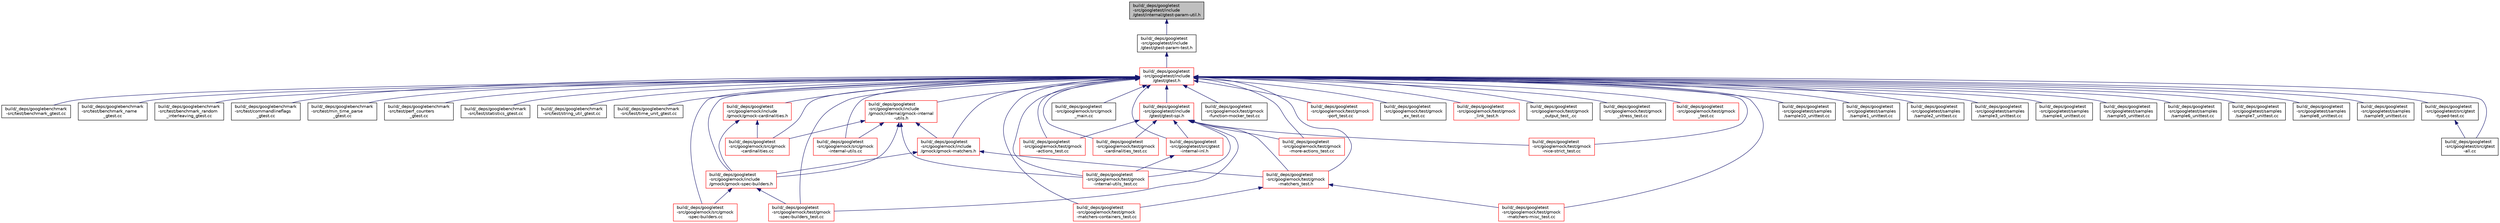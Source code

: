digraph "build/_deps/googletest-src/googletest/include/gtest/internal/gtest-param-util.h"
{
 // LATEX_PDF_SIZE
  edge [fontname="Helvetica",fontsize="10",labelfontname="Helvetica",labelfontsize="10"];
  node [fontname="Helvetica",fontsize="10",shape=record];
  Node1 [label="build/_deps/googletest\l-src/googletest/include\l/gtest/internal/gtest-param-util.h",height=0.2,width=0.4,color="black", fillcolor="grey75", style="filled", fontcolor="black",tooltip=" "];
  Node1 -> Node2 [dir="back",color="midnightblue",fontsize="10",style="solid"];
  Node2 [label="build/_deps/googletest\l-src/googletest/include\l/gtest/gtest-param-test.h",height=0.2,width=0.4,color="black", fillcolor="white", style="filled",URL="$gtest-param-test_8h.html",tooltip=" "];
  Node2 -> Node3 [dir="back",color="midnightblue",fontsize="10",style="solid"];
  Node3 [label="build/_deps/googletest\l-src/googletest/include\l/gtest/gtest.h",height=0.2,width=0.4,color="red", fillcolor="white", style="filled",URL="$gtest_8h.html",tooltip=" "];
  Node3 -> Node4 [dir="back",color="midnightblue",fontsize="10",style="solid"];
  Node4 [label="build/_deps/googlebenchmark\l-src/test/benchmark_gtest.cc",height=0.2,width=0.4,color="black", fillcolor="white", style="filled",URL="$benchmark__gtest_8cc.html",tooltip=" "];
  Node3 -> Node5 [dir="back",color="midnightblue",fontsize="10",style="solid"];
  Node5 [label="build/_deps/googlebenchmark\l-src/test/benchmark_name\l_gtest.cc",height=0.2,width=0.4,color="black", fillcolor="white", style="filled",URL="$benchmark__name__gtest_8cc.html",tooltip=" "];
  Node3 -> Node6 [dir="back",color="midnightblue",fontsize="10",style="solid"];
  Node6 [label="build/_deps/googlebenchmark\l-src/test/benchmark_random\l_interleaving_gtest.cc",height=0.2,width=0.4,color="black", fillcolor="white", style="filled",URL="$benchmark__random__interleaving__gtest_8cc.html",tooltip=" "];
  Node3 -> Node7 [dir="back",color="midnightblue",fontsize="10",style="solid"];
  Node7 [label="build/_deps/googlebenchmark\l-src/test/commandlineflags\l_gtest.cc",height=0.2,width=0.4,color="black", fillcolor="white", style="filled",URL="$commandlineflags__gtest_8cc.html",tooltip=" "];
  Node3 -> Node8 [dir="back",color="midnightblue",fontsize="10",style="solid"];
  Node8 [label="build/_deps/googlebenchmark\l-src/test/min_time_parse\l_gtest.cc",height=0.2,width=0.4,color="black", fillcolor="white", style="filled",URL="$min__time__parse__gtest_8cc.html",tooltip=" "];
  Node3 -> Node9 [dir="back",color="midnightblue",fontsize="10",style="solid"];
  Node9 [label="build/_deps/googlebenchmark\l-src/test/perf_counters\l_gtest.cc",height=0.2,width=0.4,color="black", fillcolor="white", style="filled",URL="$perf__counters__gtest_8cc.html",tooltip=" "];
  Node3 -> Node10 [dir="back",color="midnightblue",fontsize="10",style="solid"];
  Node10 [label="build/_deps/googlebenchmark\l-src/test/statistics_gtest.cc",height=0.2,width=0.4,color="black", fillcolor="white", style="filled",URL="$statistics__gtest_8cc.html",tooltip=" "];
  Node3 -> Node11 [dir="back",color="midnightblue",fontsize="10",style="solid"];
  Node11 [label="build/_deps/googlebenchmark\l-src/test/string_util_gtest.cc",height=0.2,width=0.4,color="black", fillcolor="white", style="filled",URL="$string__util__gtest_8cc.html",tooltip=" "];
  Node3 -> Node12 [dir="back",color="midnightblue",fontsize="10",style="solid"];
  Node12 [label="build/_deps/googlebenchmark\l-src/test/time_unit_gtest.cc",height=0.2,width=0.4,color="black", fillcolor="white", style="filled",URL="$time__unit__gtest_8cc.html",tooltip=" "];
  Node3 -> Node13 [dir="back",color="midnightblue",fontsize="10",style="solid"];
  Node13 [label="build/_deps/googletest\l-src/googlemock/include\l/gmock/gmock-cardinalities.h",height=0.2,width=0.4,color="red", fillcolor="white", style="filled",URL="$gmock-cardinalities_8h.html",tooltip=" "];
  Node13 -> Node14 [dir="back",color="midnightblue",fontsize="10",style="solid"];
  Node14 [label="build/_deps/googletest\l-src/googlemock/include\l/gmock/gmock-spec-builders.h",height=0.2,width=0.4,color="red", fillcolor="white", style="filled",URL="$gmock-spec-builders_8h.html",tooltip=" "];
  Node14 -> Node19 [dir="back",color="midnightblue",fontsize="10",style="solid"];
  Node19 [label="build/_deps/googletest\l-src/googlemock/src/gmock\l-spec-builders.cc",height=0.2,width=0.4,color="red", fillcolor="white", style="filled",URL="$gmock-spec-builders_8cc.html",tooltip=" "];
  Node14 -> Node35 [dir="back",color="midnightblue",fontsize="10",style="solid"];
  Node35 [label="build/_deps/googletest\l-src/googlemock/test/gmock\l-spec-builders_test.cc",height=0.2,width=0.4,color="red", fillcolor="white", style="filled",URL="$gmock-spec-builders__test_8cc.html",tooltip=" "];
  Node13 -> Node45 [dir="back",color="midnightblue",fontsize="10",style="solid"];
  Node45 [label="build/_deps/googletest\l-src/googlemock/src/gmock\l-cardinalities.cc",height=0.2,width=0.4,color="red", fillcolor="white", style="filled",URL="$gmock-cardinalities_8cc.html",tooltip=" "];
  Node3 -> Node46 [dir="back",color="midnightblue",fontsize="10",style="solid"];
  Node46 [label="build/_deps/googletest\l-src/googlemock/include\l/gmock/gmock-matchers.h",height=0.2,width=0.4,color="red", fillcolor="white", style="filled",URL="$gmock-matchers_8h.html",tooltip=" "];
  Node46 -> Node14 [dir="back",color="midnightblue",fontsize="10",style="solid"];
  Node46 -> Node27 [dir="back",color="midnightblue",fontsize="10",style="solid"];
  Node27 [label="build/_deps/googletest\l-src/googlemock/test/gmock\l-matchers_test.h",height=0.2,width=0.4,color="red", fillcolor="white", style="filled",URL="$gmock-matchers__test_8h.html",tooltip=" "];
  Node27 -> Node30 [dir="back",color="midnightblue",fontsize="10",style="solid"];
  Node30 [label="build/_deps/googletest\l-src/googlemock/test/gmock\l-matchers-containers_test.cc",height=0.2,width=0.4,color="red", fillcolor="white", style="filled",URL="$gmock-matchers-containers__test_8cc.html",tooltip=" "];
  Node27 -> Node31 [dir="back",color="midnightblue",fontsize="10",style="solid"];
  Node31 [label="build/_deps/googletest\l-src/googlemock/test/gmock\l-matchers-misc_test.cc",height=0.2,width=0.4,color="red", fillcolor="white", style="filled",URL="$gmock-matchers-misc__test_8cc.html",tooltip=" "];
  Node3 -> Node14 [dir="back",color="midnightblue",fontsize="10",style="solid"];
  Node3 -> Node49 [dir="back",color="midnightblue",fontsize="10",style="solid"];
  Node49 [label="build/_deps/googletest\l-src/googlemock/include\l/gmock/internal/gmock-internal\l-utils.h",height=0.2,width=0.4,color="red", fillcolor="white", style="filled",URL="$gmock-internal-utils_8h.html",tooltip=" "];
  Node49 -> Node46 [dir="back",color="midnightblue",fontsize="10",style="solid"];
  Node49 -> Node14 [dir="back",color="midnightblue",fontsize="10",style="solid"];
  Node49 -> Node45 [dir="back",color="midnightblue",fontsize="10",style="solid"];
  Node49 -> Node18 [dir="back",color="midnightblue",fontsize="10",style="solid"];
  Node18 [label="build/_deps/googletest\l-src/googlemock/src/gmock\l-internal-utils.cc",height=0.2,width=0.4,color="red", fillcolor="white", style="filled",URL="$gmock-internal-utils_8cc.html",tooltip=" "];
  Node49 -> Node26 [dir="back",color="midnightblue",fontsize="10",style="solid"];
  Node26 [label="build/_deps/googletest\l-src/googlemock/test/gmock\l-internal-utils_test.cc",height=0.2,width=0.4,color="red", fillcolor="white", style="filled",URL="$gmock-internal-utils__test_8cc.html",tooltip=" "];
  Node3 -> Node45 [dir="back",color="midnightblue",fontsize="10",style="solid"];
  Node3 -> Node18 [dir="back",color="midnightblue",fontsize="10",style="solid"];
  Node3 -> Node19 [dir="back",color="midnightblue",fontsize="10",style="solid"];
  Node3 -> Node21 [dir="back",color="midnightblue",fontsize="10",style="solid"];
  Node21 [label="build/_deps/googletest\l-src/googlemock/src/gmock\l_main.cc",height=0.2,width=0.4,color="black", fillcolor="white", style="filled",URL="$gmock__main_8cc.html",tooltip=" "];
  Node3 -> Node22 [dir="back",color="midnightblue",fontsize="10",style="solid"];
  Node22 [label="build/_deps/googletest\l-src/googlemock/test/gmock\l-actions_test.cc",height=0.2,width=0.4,color="red", fillcolor="white", style="filled",URL="$gmock-actions__test_8cc.html",tooltip=" "];
  Node3 -> Node24 [dir="back",color="midnightblue",fontsize="10",style="solid"];
  Node24 [label="build/_deps/googletest\l-src/googlemock/test/gmock\l-cardinalities_test.cc",height=0.2,width=0.4,color="red", fillcolor="white", style="filled",URL="$gmock-cardinalities__test_8cc.html",tooltip=" "];
  Node3 -> Node25 [dir="back",color="midnightblue",fontsize="10",style="solid"];
  Node25 [label="build/_deps/googletest\l-src/googlemock/test/gmock\l-function-mocker_test.cc",height=0.2,width=0.4,color="black", fillcolor="white", style="filled",URL="$gmock-function-mocker__test_8cc.html",tooltip=" "];
  Node3 -> Node26 [dir="back",color="midnightblue",fontsize="10",style="solid"];
  Node3 -> Node30 [dir="back",color="midnightblue",fontsize="10",style="solid"];
  Node3 -> Node31 [dir="back",color="midnightblue",fontsize="10",style="solid"];
  Node3 -> Node27 [dir="back",color="midnightblue",fontsize="10",style="solid"];
  Node3 -> Node32 [dir="back",color="midnightblue",fontsize="10",style="solid"];
  Node32 [label="build/_deps/googletest\l-src/googlemock/test/gmock\l-more-actions_test.cc",height=0.2,width=0.4,color="red", fillcolor="white", style="filled",URL="$gmock-more-actions__test_8cc.html",tooltip=" "];
  Node3 -> Node33 [dir="back",color="midnightblue",fontsize="10",style="solid"];
  Node33 [label="build/_deps/googletest\l-src/googlemock/test/gmock\l-nice-strict_test.cc",height=0.2,width=0.4,color="red", fillcolor="white", style="filled",URL="$gmock-nice-strict__test_8cc.html",tooltip=" "];
  Node3 -> Node52 [dir="back",color="midnightblue",fontsize="10",style="solid"];
  Node52 [label="build/_deps/googletest\l-src/googlemock/test/gmock\l-port_test.cc",height=0.2,width=0.4,color="red", fillcolor="white", style="filled",URL="$gmock-port__test_8cc.html",tooltip=" "];
  Node3 -> Node35 [dir="back",color="midnightblue",fontsize="10",style="solid"];
  Node3 -> Node36 [dir="back",color="midnightblue",fontsize="10",style="solid"];
  Node36 [label="build/_deps/googletest\l-src/googlemock/test/gmock\l_ex_test.cc",height=0.2,width=0.4,color="black", fillcolor="white", style="filled",URL="$gmock__ex__test_8cc.html",tooltip=" "];
  Node3 -> Node38 [dir="back",color="midnightblue",fontsize="10",style="solid"];
  Node38 [label="build/_deps/googletest\l-src/googlemock/test/gmock\l_link_test.h",height=0.2,width=0.4,color="red", fillcolor="white", style="filled",URL="$gmock__link__test_8h.html",tooltip=" "];
  Node3 -> Node41 [dir="back",color="midnightblue",fontsize="10",style="solid"];
  Node41 [label="build/_deps/googletest\l-src/googlemock/test/gmock\l_output_test_.cc",height=0.2,width=0.4,color="black", fillcolor="white", style="filled",URL="$gmock__output__test___8cc.html",tooltip=" "];
  Node3 -> Node42 [dir="back",color="midnightblue",fontsize="10",style="solid"];
  Node42 [label="build/_deps/googletest\l-src/googlemock/test/gmock\l_stress_test.cc",height=0.2,width=0.4,color="black", fillcolor="white", style="filled",URL="$gmock__stress__test_8cc.html",tooltip=" "];
  Node3 -> Node43 [dir="back",color="midnightblue",fontsize="10",style="solid"];
  Node43 [label="build/_deps/googletest\l-src/googlemock/test/gmock\l_test.cc",height=0.2,width=0.4,color="red", fillcolor="white", style="filled",URL="$gmock__test_8cc.html",tooltip=" "];
  Node3 -> Node53 [dir="back",color="midnightblue",fontsize="10",style="solid"];
  Node53 [label="build/_deps/googletest\l-src/googletest/include\l/gtest/gtest-spi.h",height=0.2,width=0.4,color="red", fillcolor="white", style="filled",URL="$gtest-spi_8h.html",tooltip=" "];
  Node53 -> Node22 [dir="back",color="midnightblue",fontsize="10",style="solid"];
  Node53 -> Node24 [dir="back",color="midnightblue",fontsize="10",style="solid"];
  Node53 -> Node26 [dir="back",color="midnightblue",fontsize="10",style="solid"];
  Node53 -> Node27 [dir="back",color="midnightblue",fontsize="10",style="solid"];
  Node53 -> Node32 [dir="back",color="midnightblue",fontsize="10",style="solid"];
  Node53 -> Node33 [dir="back",color="midnightblue",fontsize="10",style="solid"];
  Node53 -> Node35 [dir="back",color="midnightblue",fontsize="10",style="solid"];
  Node53 -> Node54 [dir="back",color="midnightblue",fontsize="10",style="solid"];
  Node54 [label="build/_deps/googletest\l-src/googletest/src/gtest\l-internal-inl.h",height=0.2,width=0.4,color="red", fillcolor="white", style="filled",URL="$gtest-internal-inl_8h.html",tooltip=" "];
  Node54 -> Node26 [dir="back",color="midnightblue",fontsize="10",style="solid"];
  Node3 -> Node74 [dir="back",color="midnightblue",fontsize="10",style="solid"];
  Node74 [label="build/_deps/googletest\l-src/googletest/samples\l/sample10_unittest.cc",height=0.2,width=0.4,color="black", fillcolor="white", style="filled",URL="$sample10__unittest_8cc.html",tooltip=" "];
  Node3 -> Node75 [dir="back",color="midnightblue",fontsize="10",style="solid"];
  Node75 [label="build/_deps/googletest\l-src/googletest/samples\l/sample1_unittest.cc",height=0.2,width=0.4,color="black", fillcolor="white", style="filled",URL="$sample1__unittest_8cc.html",tooltip=" "];
  Node3 -> Node76 [dir="back",color="midnightblue",fontsize="10",style="solid"];
  Node76 [label="build/_deps/googletest\l-src/googletest/samples\l/sample2_unittest.cc",height=0.2,width=0.4,color="black", fillcolor="white", style="filled",URL="$sample2__unittest_8cc.html",tooltip=" "];
  Node3 -> Node77 [dir="back",color="midnightblue",fontsize="10",style="solid"];
  Node77 [label="build/_deps/googletest\l-src/googletest/samples\l/sample3_unittest.cc",height=0.2,width=0.4,color="black", fillcolor="white", style="filled",URL="$sample3__unittest_8cc.html",tooltip=" "];
  Node3 -> Node78 [dir="back",color="midnightblue",fontsize="10",style="solid"];
  Node78 [label="build/_deps/googletest\l-src/googletest/samples\l/sample4_unittest.cc",height=0.2,width=0.4,color="black", fillcolor="white", style="filled",URL="$sample4__unittest_8cc.html",tooltip=" "];
  Node3 -> Node79 [dir="back",color="midnightblue",fontsize="10",style="solid"];
  Node79 [label="build/_deps/googletest\l-src/googletest/samples\l/sample5_unittest.cc",height=0.2,width=0.4,color="black", fillcolor="white", style="filled",URL="$sample5__unittest_8cc.html",tooltip=" "];
  Node3 -> Node80 [dir="back",color="midnightblue",fontsize="10",style="solid"];
  Node80 [label="build/_deps/googletest\l-src/googletest/samples\l/sample6_unittest.cc",height=0.2,width=0.4,color="black", fillcolor="white", style="filled",URL="$sample6__unittest_8cc.html",tooltip=" "];
  Node3 -> Node81 [dir="back",color="midnightblue",fontsize="10",style="solid"];
  Node81 [label="build/_deps/googletest\l-src/googletest/samples\l/sample7_unittest.cc",height=0.2,width=0.4,color="black", fillcolor="white", style="filled",URL="$sample7__unittest_8cc.html",tooltip=" "];
  Node3 -> Node82 [dir="back",color="midnightblue",fontsize="10",style="solid"];
  Node82 [label="build/_deps/googletest\l-src/googletest/samples\l/sample8_unittest.cc",height=0.2,width=0.4,color="black", fillcolor="white", style="filled",URL="$sample8__unittest_8cc.html",tooltip=" "];
  Node3 -> Node83 [dir="back",color="midnightblue",fontsize="10",style="solid"];
  Node83 [label="build/_deps/googletest\l-src/googletest/samples\l/sample9_unittest.cc",height=0.2,width=0.4,color="black", fillcolor="white", style="filled",URL="$sample9__unittest_8cc.html",tooltip=" "];
  Node3 -> Node56 [dir="back",color="midnightblue",fontsize="10",style="solid"];
  Node56 [label="build/_deps/googletest\l-src/googletest/src/gtest\l-all.cc",height=0.2,width=0.4,color="black", fillcolor="white", style="filled",URL="$gtest-all_8cc.html",tooltip=" "];
  Node3 -> Node54 [dir="back",color="midnightblue",fontsize="10",style="solid"];
  Node3 -> Node84 [dir="back",color="midnightblue",fontsize="10",style="solid"];
  Node84 [label="build/_deps/googletest\l-src/googletest/src/gtest\l-typed-test.cc",height=0.2,width=0.4,color="black", fillcolor="white", style="filled",URL="$gtest-typed-test_8cc.html",tooltip=" "];
  Node84 -> Node56 [dir="back",color="midnightblue",fontsize="10",style="solid"];
}
